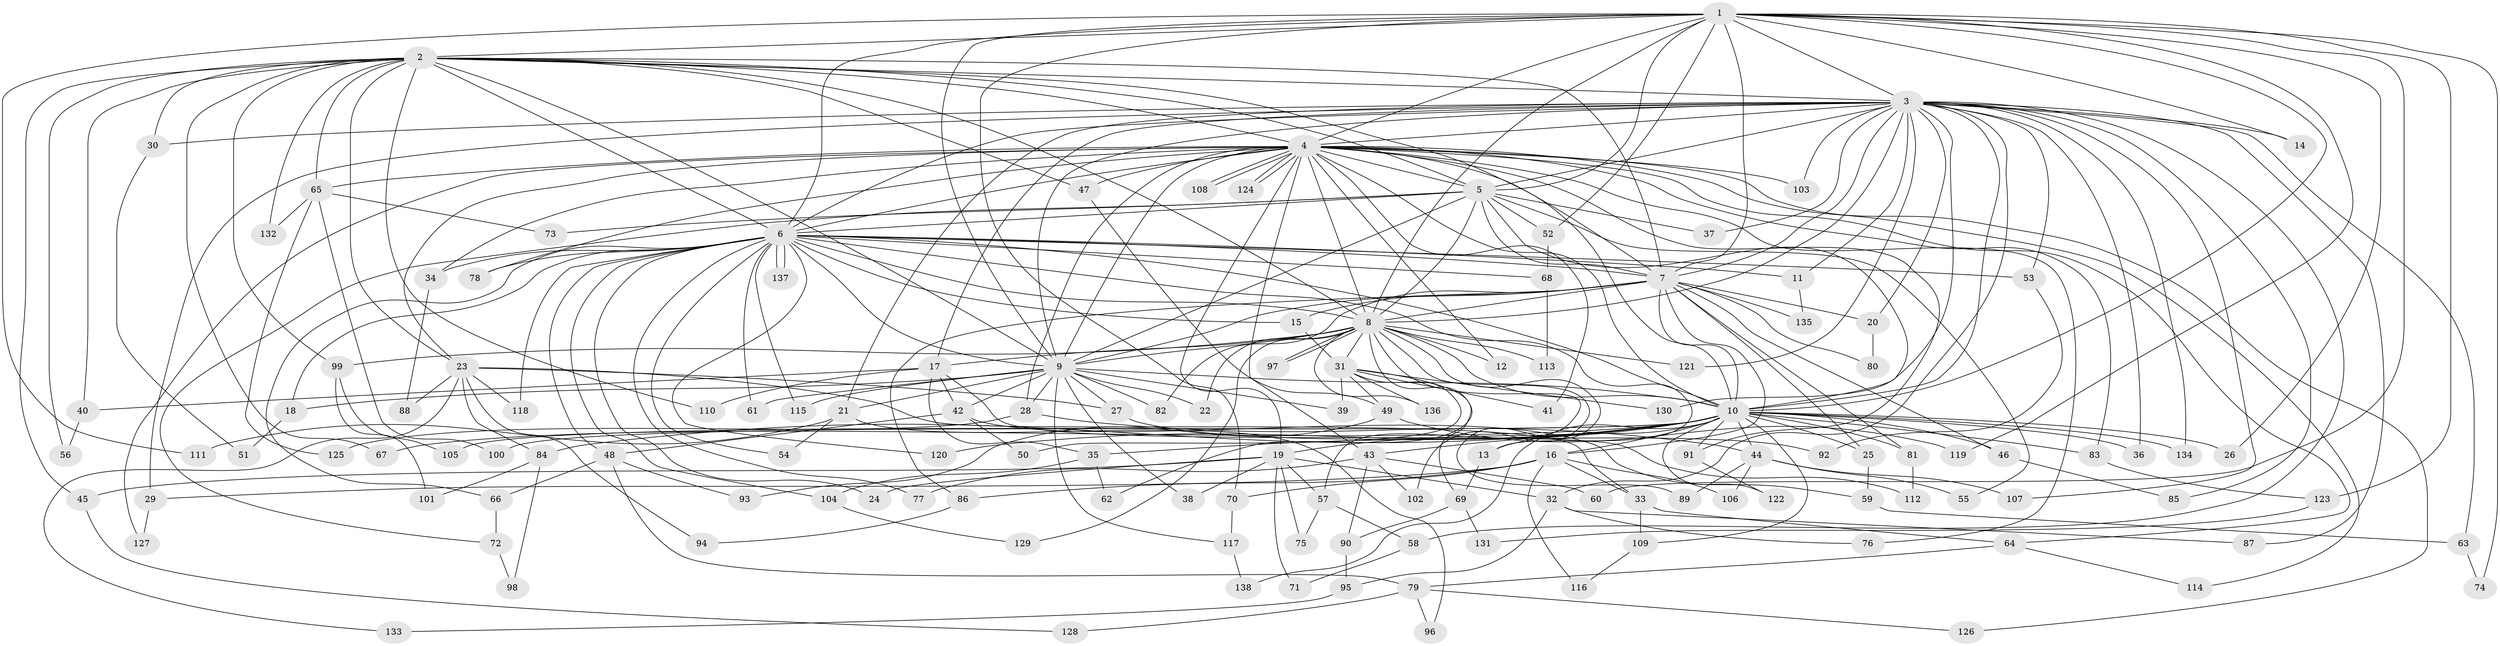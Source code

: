 // Generated by graph-tools (version 1.1) at 2025/25/03/09/25 03:25:44]
// undirected, 138 vertices, 301 edges
graph export_dot {
graph [start="1"]
  node [color=gray90,style=filled];
  1;
  2;
  3;
  4;
  5;
  6;
  7;
  8;
  9;
  10;
  11;
  12;
  13;
  14;
  15;
  16;
  17;
  18;
  19;
  20;
  21;
  22;
  23;
  24;
  25;
  26;
  27;
  28;
  29;
  30;
  31;
  32;
  33;
  34;
  35;
  36;
  37;
  38;
  39;
  40;
  41;
  42;
  43;
  44;
  45;
  46;
  47;
  48;
  49;
  50;
  51;
  52;
  53;
  54;
  55;
  56;
  57;
  58;
  59;
  60;
  61;
  62;
  63;
  64;
  65;
  66;
  67;
  68;
  69;
  70;
  71;
  72;
  73;
  74;
  75;
  76;
  77;
  78;
  79;
  80;
  81;
  82;
  83;
  84;
  85;
  86;
  87;
  88;
  89;
  90;
  91;
  92;
  93;
  94;
  95;
  96;
  97;
  98;
  99;
  100;
  101;
  102;
  103;
  104;
  105;
  106;
  107;
  108;
  109;
  110;
  111;
  112;
  113;
  114;
  115;
  116;
  117;
  118;
  119;
  120;
  121;
  122;
  123;
  124;
  125;
  126;
  127;
  128;
  129;
  130;
  131;
  132;
  133;
  134;
  135;
  136;
  137;
  138;
  1 -- 2;
  1 -- 3;
  1 -- 4;
  1 -- 5;
  1 -- 6;
  1 -- 7;
  1 -- 8;
  1 -- 9;
  1 -- 10;
  1 -- 14;
  1 -- 26;
  1 -- 52;
  1 -- 60;
  1 -- 70;
  1 -- 74;
  1 -- 111;
  1 -- 119;
  1 -- 123;
  2 -- 3;
  2 -- 4;
  2 -- 5;
  2 -- 6;
  2 -- 7;
  2 -- 8;
  2 -- 9;
  2 -- 10;
  2 -- 23;
  2 -- 30;
  2 -- 40;
  2 -- 45;
  2 -- 47;
  2 -- 56;
  2 -- 65;
  2 -- 67;
  2 -- 99;
  2 -- 110;
  2 -- 132;
  3 -- 4;
  3 -- 5;
  3 -- 6;
  3 -- 7;
  3 -- 8;
  3 -- 9;
  3 -- 10;
  3 -- 11;
  3 -- 14;
  3 -- 17;
  3 -- 20;
  3 -- 21;
  3 -- 29;
  3 -- 30;
  3 -- 32;
  3 -- 36;
  3 -- 37;
  3 -- 53;
  3 -- 58;
  3 -- 63;
  3 -- 85;
  3 -- 87;
  3 -- 103;
  3 -- 107;
  3 -- 121;
  3 -- 130;
  3 -- 134;
  4 -- 5;
  4 -- 6;
  4 -- 7;
  4 -- 8;
  4 -- 9;
  4 -- 10;
  4 -- 12;
  4 -- 19;
  4 -- 23;
  4 -- 28;
  4 -- 34;
  4 -- 41;
  4 -- 43;
  4 -- 47;
  4 -- 64;
  4 -- 65;
  4 -- 76;
  4 -- 78;
  4 -- 83;
  4 -- 91;
  4 -- 103;
  4 -- 108;
  4 -- 108;
  4 -- 114;
  4 -- 124;
  4 -- 124;
  4 -- 126;
  4 -- 127;
  5 -- 6;
  5 -- 7;
  5 -- 8;
  5 -- 9;
  5 -- 10;
  5 -- 37;
  5 -- 52;
  5 -- 55;
  5 -- 72;
  5 -- 73;
  6 -- 7;
  6 -- 8;
  6 -- 9;
  6 -- 10;
  6 -- 11;
  6 -- 13;
  6 -- 15;
  6 -- 18;
  6 -- 24;
  6 -- 34;
  6 -- 48;
  6 -- 53;
  6 -- 54;
  6 -- 61;
  6 -- 66;
  6 -- 68;
  6 -- 77;
  6 -- 78;
  6 -- 104;
  6 -- 115;
  6 -- 118;
  6 -- 120;
  6 -- 137;
  6 -- 137;
  7 -- 8;
  7 -- 9;
  7 -- 10;
  7 -- 15;
  7 -- 16;
  7 -- 20;
  7 -- 25;
  7 -- 46;
  7 -- 80;
  7 -- 81;
  7 -- 82;
  7 -- 86;
  7 -- 135;
  8 -- 9;
  8 -- 10;
  8 -- 12;
  8 -- 17;
  8 -- 22;
  8 -- 31;
  8 -- 57;
  8 -- 62;
  8 -- 89;
  8 -- 97;
  8 -- 97;
  8 -- 99;
  8 -- 102;
  8 -- 113;
  8 -- 121;
  8 -- 129;
  8 -- 136;
  9 -- 10;
  9 -- 18;
  9 -- 21;
  9 -- 22;
  9 -- 27;
  9 -- 28;
  9 -- 38;
  9 -- 39;
  9 -- 42;
  9 -- 61;
  9 -- 82;
  9 -- 115;
  9 -- 117;
  10 -- 13;
  10 -- 16;
  10 -- 19;
  10 -- 25;
  10 -- 26;
  10 -- 35;
  10 -- 36;
  10 -- 43;
  10 -- 44;
  10 -- 46;
  10 -- 67;
  10 -- 81;
  10 -- 83;
  10 -- 84;
  10 -- 91;
  10 -- 100;
  10 -- 105;
  10 -- 109;
  10 -- 120;
  10 -- 122;
  10 -- 134;
  10 -- 138;
  11 -- 135;
  13 -- 69;
  15 -- 31;
  16 -- 29;
  16 -- 33;
  16 -- 70;
  16 -- 86;
  16 -- 106;
  16 -- 116;
  17 -- 35;
  17 -- 40;
  17 -- 42;
  17 -- 110;
  17 -- 112;
  18 -- 51;
  19 -- 24;
  19 -- 32;
  19 -- 38;
  19 -- 45;
  19 -- 57;
  19 -- 71;
  19 -- 75;
  20 -- 80;
  21 -- 54;
  21 -- 96;
  21 -- 111;
  23 -- 27;
  23 -- 33;
  23 -- 84;
  23 -- 88;
  23 -- 94;
  23 -- 118;
  23 -- 133;
  25 -- 59;
  27 -- 92;
  28 -- 44;
  28 -- 125;
  29 -- 127;
  30 -- 51;
  31 -- 39;
  31 -- 41;
  31 -- 49;
  31 -- 50;
  31 -- 69;
  31 -- 130;
  31 -- 136;
  32 -- 76;
  32 -- 87;
  32 -- 95;
  33 -- 64;
  33 -- 109;
  34 -- 88;
  35 -- 62;
  35 -- 104;
  40 -- 56;
  42 -- 48;
  42 -- 50;
  42 -- 59;
  43 -- 60;
  43 -- 77;
  43 -- 90;
  43 -- 102;
  44 -- 55;
  44 -- 89;
  44 -- 106;
  44 -- 107;
  45 -- 128;
  46 -- 85;
  47 -- 49;
  48 -- 66;
  48 -- 79;
  48 -- 93;
  49 -- 93;
  49 -- 119;
  52 -- 68;
  53 -- 92;
  57 -- 58;
  57 -- 75;
  58 -- 71;
  59 -- 63;
  63 -- 74;
  64 -- 79;
  64 -- 114;
  65 -- 73;
  65 -- 100;
  65 -- 125;
  65 -- 132;
  66 -- 72;
  68 -- 113;
  69 -- 90;
  69 -- 131;
  70 -- 117;
  72 -- 98;
  79 -- 96;
  79 -- 126;
  79 -- 128;
  81 -- 112;
  83 -- 123;
  84 -- 98;
  84 -- 101;
  86 -- 94;
  90 -- 95;
  91 -- 122;
  95 -- 133;
  99 -- 101;
  99 -- 105;
  104 -- 129;
  109 -- 116;
  117 -- 138;
  123 -- 131;
}
